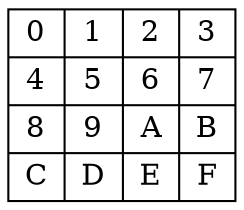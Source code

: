 digraph {
    margin=0;
    structA [shape=record,label="{0|4|8|C}|{1|5|9|D}|{2|6|A|E}|{3|7|B|F}"];
}
